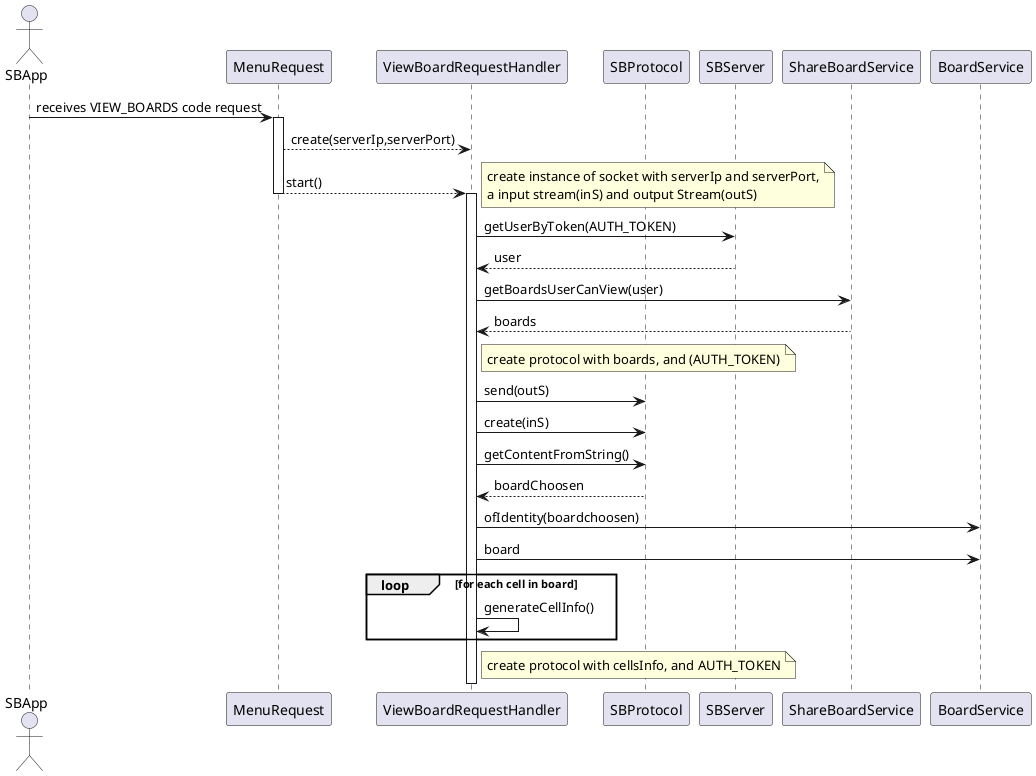 '''@startuml
actor SBApp as user

participant MenuRequest as MenuRequest
participant ViewBoardRequestHandler as ctrl
participant SBProtocol as protocol
participant SBServer as server
participant ShareBoardService as shBoardService
participant BoardService as boardService


user -> MenuRequest : receives VIEW_BOARDS code request
activate MenuRequest
    MenuRequest --> ctrl : create(serverIp,serverPort)
    MenuRequest --> ctrl : start()
    deactivate MenuRequest
    activate ctrl
    note right : create instance of socket with serverIp and serverPort,\na input stream(inS) and output Stream(outS)
        ctrl -> server : getUserByToken(AUTH_TOKEN)
        ctrl <-- server : user
        ctrl -> shBoardService : getBoardsUserCanView(user)
        ctrl <-- shBoardService : boards
        note right of ctrl: create protocol with boards, and (AUTH_TOKEN)
        ctrl -> protocol : send(outS)

        ctrl -> protocol : create(inS)
        ctrl -> protocol : getContentFromString()
        ctrl <-- protocol : boardChoosen

        ctrl -> boardService : ofIdentity(boardchoosen)
        ctrl -> boardService : board

        loop for each cell in board
            ctrl -> ctrl : generateCellInfo()
        end loop

        note right of ctrl: create protocol with cellsInfo, and AUTH_TOKEN

    deactivate ctrl

    deactivate ctrl


@enduml


